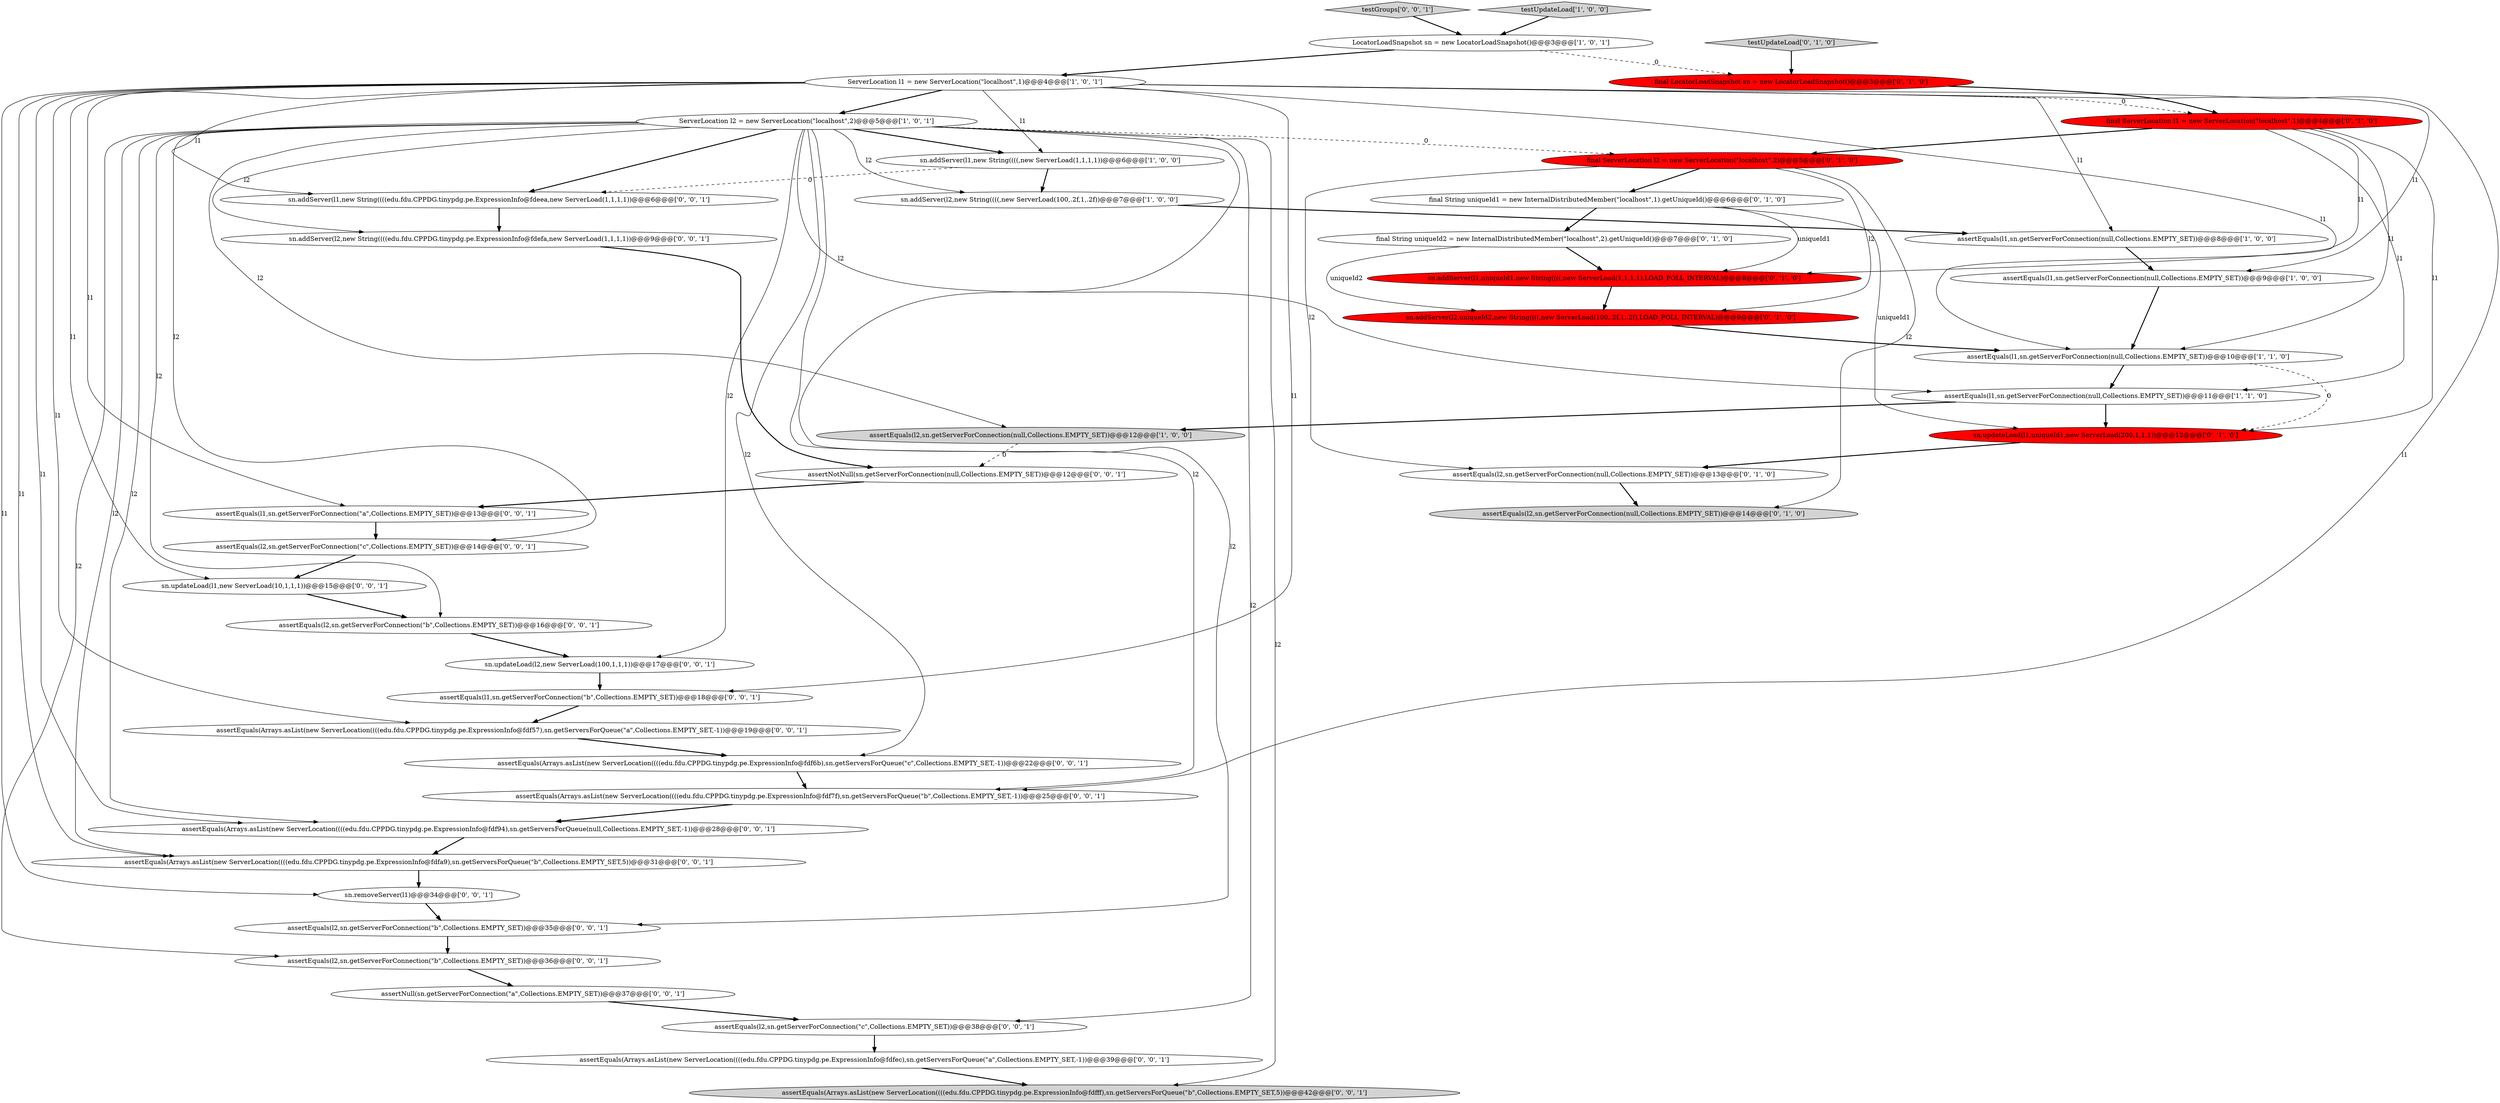 digraph {
40 [style = filled, label = "assertEquals(Arrays.asList(new ServerLocation((((edu.fdu.CPPDG.tinypdg.pe.ExpressionInfo@fdfa9),sn.getServersForQueue(\"b\",Collections.EMPTY_SET,5))@@@31@@@['0', '0', '1']", fillcolor = white, shape = ellipse image = "AAA0AAABBB3BBB"];
43 [style = filled, label = "sn.addServer(l2,new String((((edu.fdu.CPPDG.tinypdg.pe.ExpressionInfo@fdefa,new ServerLoad(1,1,1,1))@@@9@@@['0', '0', '1']", fillcolor = white, shape = ellipse image = "AAA0AAABBB3BBB"];
13 [style = filled, label = "final ServerLocation l1 = new ServerLocation(\"localhost\",1)@@@4@@@['0', '1', '0']", fillcolor = red, shape = ellipse image = "AAA1AAABBB2BBB"];
12 [style = filled, label = "assertEquals(l2,sn.getServerForConnection(null,Collections.EMPTY_SET))@@@14@@@['0', '1', '0']", fillcolor = lightgray, shape = ellipse image = "AAA0AAABBB2BBB"];
20 [style = filled, label = "sn.addServer(l1,uniqueId1,new String((((,new ServerLoad(1,1,1,1),LOAD_POLL_INTERVAL)@@@8@@@['0', '1', '0']", fillcolor = red, shape = ellipse image = "AAA1AAABBB2BBB"];
0 [style = filled, label = "sn.addServer(l2,new String((((,new ServerLoad(100,.2f,1,.2f))@@@7@@@['1', '0', '0']", fillcolor = white, shape = ellipse image = "AAA0AAABBB1BBB"];
23 [style = filled, label = "assertEquals(Arrays.asList(new ServerLocation((((edu.fdu.CPPDG.tinypdg.pe.ExpressionInfo@fdf7f),sn.getServersForQueue(\"b\",Collections.EMPTY_SET,-1))@@@25@@@['0', '0', '1']", fillcolor = white, shape = ellipse image = "AAA0AAABBB3BBB"];
34 [style = filled, label = "assertEquals(l1,sn.getServerForConnection(\"b\",Collections.EMPTY_SET))@@@18@@@['0', '0', '1']", fillcolor = white, shape = ellipse image = "AAA0AAABBB3BBB"];
35 [style = filled, label = "assertEquals(Arrays.asList(new ServerLocation((((edu.fdu.CPPDG.tinypdg.pe.ExpressionInfo@fdf94),sn.getServersForQueue(null,Collections.EMPTY_SET,-1))@@@28@@@['0', '0', '1']", fillcolor = white, shape = ellipse image = "AAA0AAABBB3BBB"];
1 [style = filled, label = "assertEquals(l1,sn.getServerForConnection(null,Collections.EMPTY_SET))@@@8@@@['1', '0', '0']", fillcolor = white, shape = ellipse image = "AAA0AAABBB1BBB"];
28 [style = filled, label = "assertEquals(Arrays.asList(new ServerLocation((((edu.fdu.CPPDG.tinypdg.pe.ExpressionInfo@fdf6b),sn.getServersForQueue(\"c\",Collections.EMPTY_SET,-1))@@@22@@@['0', '0', '1']", fillcolor = white, shape = ellipse image = "AAA0AAABBB3BBB"];
9 [style = filled, label = "assertEquals(l1,sn.getServerForConnection(null,Collections.EMPTY_SET))@@@9@@@['1', '0', '0']", fillcolor = white, shape = ellipse image = "AAA0AAABBB1BBB"];
7 [style = filled, label = "ServerLocation l1 = new ServerLocation(\"localhost\",1)@@@4@@@['1', '0', '1']", fillcolor = white, shape = ellipse image = "AAA0AAABBB1BBB"];
33 [style = filled, label = "testGroups['0', '0', '1']", fillcolor = lightgray, shape = diamond image = "AAA0AAABBB3BBB"];
42 [style = filled, label = "assertEquals(l2,sn.getServerForConnection(\"b\",Collections.EMPTY_SET))@@@36@@@['0', '0', '1']", fillcolor = white, shape = ellipse image = "AAA0AAABBB3BBB"];
14 [style = filled, label = "final LocatorLoadSnapshot sn = new LocatorLoadSnapshot()@@@3@@@['0', '1', '0']", fillcolor = red, shape = ellipse image = "AAA1AAABBB2BBB"];
26 [style = filled, label = "assertEquals(Arrays.asList(new ServerLocation((((edu.fdu.CPPDG.tinypdg.pe.ExpressionInfo@fdfec),sn.getServersForQueue(\"a\",Collections.EMPTY_SET,-1))@@@39@@@['0', '0', '1']", fillcolor = white, shape = ellipse image = "AAA0AAABBB3BBB"];
5 [style = filled, label = "assertEquals(l1,sn.getServerForConnection(null,Collections.EMPTY_SET))@@@10@@@['1', '1', '0']", fillcolor = white, shape = ellipse image = "AAA0AAABBB1BBB"];
17 [style = filled, label = "final String uniqueId1 = new InternalDistributedMember(\"localhost\",1).getUniqueId()@@@6@@@['0', '1', '0']", fillcolor = white, shape = ellipse image = "AAA0AAABBB2BBB"];
8 [style = filled, label = "assertEquals(l2,sn.getServerForConnection(null,Collections.EMPTY_SET))@@@12@@@['1', '0', '0']", fillcolor = lightgray, shape = ellipse image = "AAA0AAABBB1BBB"];
27 [style = filled, label = "assertEquals(Arrays.asList(new ServerLocation((((edu.fdu.CPPDG.tinypdg.pe.ExpressionInfo@fdf57),sn.getServersForQueue(\"a\",Collections.EMPTY_SET,-1))@@@19@@@['0', '0', '1']", fillcolor = white, shape = ellipse image = "AAA0AAABBB3BBB"];
38 [style = filled, label = "sn.updateLoad(l1,new ServerLoad(10,1,1,1))@@@15@@@['0', '0', '1']", fillcolor = white, shape = ellipse image = "AAA0AAABBB3BBB"];
30 [style = filled, label = "assertNotNull(sn.getServerForConnection(null,Collections.EMPTY_SET))@@@12@@@['0', '0', '1']", fillcolor = white, shape = ellipse image = "AAA0AAABBB3BBB"];
36 [style = filled, label = "assertEquals(l2,sn.getServerForConnection(\"b\",Collections.EMPTY_SET))@@@35@@@['0', '0', '1']", fillcolor = white, shape = ellipse image = "AAA0AAABBB3BBB"];
19 [style = filled, label = "final ServerLocation l2 = new ServerLocation(\"localhost\",2)@@@5@@@['0', '1', '0']", fillcolor = red, shape = ellipse image = "AAA1AAABBB2BBB"];
41 [style = filled, label = "sn.addServer(l1,new String((((edu.fdu.CPPDG.tinypdg.pe.ExpressionInfo@fdeea,new ServerLoad(1,1,1,1))@@@6@@@['0', '0', '1']", fillcolor = white, shape = ellipse image = "AAA0AAABBB3BBB"];
3 [style = filled, label = "LocatorLoadSnapshot sn = new LocatorLoadSnapshot()@@@3@@@['1', '0', '1']", fillcolor = white, shape = ellipse image = "AAA0AAABBB1BBB"];
4 [style = filled, label = "sn.addServer(l1,new String((((,new ServerLoad(1,1,1,1))@@@6@@@['1', '0', '0']", fillcolor = white, shape = ellipse image = "AAA0AAABBB1BBB"];
10 [style = filled, label = "testUpdateLoad['1', '0', '0']", fillcolor = lightgray, shape = diamond image = "AAA0AAABBB1BBB"];
25 [style = filled, label = "assertEquals(l2,sn.getServerForConnection(\"c\",Collections.EMPTY_SET))@@@38@@@['0', '0', '1']", fillcolor = white, shape = ellipse image = "AAA0AAABBB3BBB"];
11 [style = filled, label = "sn.addServer(l2,uniqueId2,new String((((,new ServerLoad(100,.2f,1,.2f),LOAD_POLL_INTERVAL)@@@9@@@['0', '1', '0']", fillcolor = red, shape = ellipse image = "AAA1AAABBB2BBB"];
32 [style = filled, label = "assertEquals(Arrays.asList(new ServerLocation((((edu.fdu.CPPDG.tinypdg.pe.ExpressionInfo@fdfff),sn.getServersForQueue(\"b\",Collections.EMPTY_SET,5))@@@42@@@['0', '0', '1']", fillcolor = lightgray, shape = ellipse image = "AAA0AAABBB3BBB"];
31 [style = filled, label = "assertEquals(l1,sn.getServerForConnection(\"a\",Collections.EMPTY_SET))@@@13@@@['0', '0', '1']", fillcolor = white, shape = ellipse image = "AAA0AAABBB3BBB"];
37 [style = filled, label = "sn.removeServer(l1)@@@34@@@['0', '0', '1']", fillcolor = white, shape = ellipse image = "AAA0AAABBB3BBB"];
39 [style = filled, label = "assertEquals(l2,sn.getServerForConnection(\"c\",Collections.EMPTY_SET))@@@14@@@['0', '0', '1']", fillcolor = white, shape = ellipse image = "AAA0AAABBB3BBB"];
21 [style = filled, label = "assertEquals(l2,sn.getServerForConnection(null,Collections.EMPTY_SET))@@@13@@@['0', '1', '0']", fillcolor = white, shape = ellipse image = "AAA0AAABBB2BBB"];
2 [style = filled, label = "ServerLocation l2 = new ServerLocation(\"localhost\",2)@@@5@@@['1', '0', '1']", fillcolor = white, shape = ellipse image = "AAA0AAABBB1BBB"];
24 [style = filled, label = "assertEquals(l2,sn.getServerForConnection(\"b\",Collections.EMPTY_SET))@@@16@@@['0', '0', '1']", fillcolor = white, shape = ellipse image = "AAA0AAABBB3BBB"];
6 [style = filled, label = "assertEquals(l1,sn.getServerForConnection(null,Collections.EMPTY_SET))@@@11@@@['1', '1', '0']", fillcolor = white, shape = ellipse image = "AAA0AAABBB1BBB"];
15 [style = filled, label = "testUpdateLoad['0', '1', '0']", fillcolor = lightgray, shape = diamond image = "AAA0AAABBB2BBB"];
18 [style = filled, label = "sn.updateLoad(l1,uniqueId1,new ServerLoad(200,1,1,1))@@@12@@@['0', '1', '0']", fillcolor = red, shape = ellipse image = "AAA1AAABBB2BBB"];
16 [style = filled, label = "final String uniqueId2 = new InternalDistributedMember(\"localhost\",2).getUniqueId()@@@7@@@['0', '1', '0']", fillcolor = white, shape = ellipse image = "AAA0AAABBB2BBB"];
29 [style = filled, label = "assertNull(sn.getServerForConnection(\"a\",Collections.EMPTY_SET))@@@37@@@['0', '0', '1']", fillcolor = white, shape = ellipse image = "AAA0AAABBB3BBB"];
22 [style = filled, label = "sn.updateLoad(l2,new ServerLoad(100,1,1,1))@@@17@@@['0', '0', '1']", fillcolor = white, shape = ellipse image = "AAA0AAABBB3BBB"];
2->22 [style = solid, label="l2"];
2->8 [style = solid, label="l2"];
2->19 [style = dashed, label="0"];
7->38 [style = solid, label="l1"];
19->11 [style = solid, label="l2"];
27->28 [style = bold, label=""];
2->25 [style = solid, label="l2"];
7->5 [style = solid, label="l1"];
42->29 [style = bold, label=""];
16->11 [style = solid, label="uniqueId2"];
7->4 [style = solid, label="l1"];
39->38 [style = bold, label=""];
9->5 [style = bold, label=""];
2->40 [style = solid, label="l2"];
8->30 [style = dashed, label="0"];
17->20 [style = solid, label="uniqueId1"];
17->16 [style = bold, label=""];
40->37 [style = bold, label=""];
13->20 [style = solid, label="l1"];
26->32 [style = bold, label=""];
33->3 [style = bold, label=""];
37->36 [style = bold, label=""];
17->18 [style = solid, label="uniqueId1"];
7->35 [style = solid, label="l1"];
2->32 [style = solid, label="l2"];
2->6 [style = solid, label="l2"];
7->27 [style = solid, label="l1"];
2->4 [style = bold, label=""];
4->0 [style = bold, label=""];
7->40 [style = solid, label="l1"];
23->35 [style = bold, label=""];
2->39 [style = solid, label="l2"];
35->40 [style = bold, label=""];
13->5 [style = solid, label="l1"];
5->6 [style = bold, label=""];
3->7 [style = bold, label=""];
7->2 [style = bold, label=""];
25->26 [style = bold, label=""];
16->20 [style = bold, label=""];
41->43 [style = bold, label=""];
36->42 [style = bold, label=""];
2->36 [style = solid, label="l2"];
4->41 [style = dashed, label="0"];
2->41 [style = bold, label=""];
2->43 [style = solid, label="l2"];
2->0 [style = solid, label="l2"];
15->14 [style = bold, label=""];
38->24 [style = bold, label=""];
6->18 [style = bold, label=""];
19->12 [style = solid, label="l2"];
2->35 [style = solid, label="l2"];
19->17 [style = bold, label=""];
1->9 [style = bold, label=""];
21->12 [style = bold, label=""];
2->42 [style = solid, label="l2"];
2->24 [style = solid, label="l2"];
11->5 [style = bold, label=""];
13->19 [style = bold, label=""];
7->1 [style = solid, label="l1"];
30->31 [style = bold, label=""];
28->23 [style = bold, label=""];
0->1 [style = bold, label=""];
13->6 [style = solid, label="l1"];
2->28 [style = solid, label="l2"];
7->13 [style = dashed, label="0"];
19->21 [style = solid, label="l2"];
31->39 [style = bold, label=""];
14->13 [style = bold, label=""];
18->21 [style = bold, label=""];
3->14 [style = dashed, label="0"];
20->11 [style = bold, label=""];
7->34 [style = solid, label="l1"];
7->9 [style = solid, label="l1"];
7->37 [style = solid, label="l1"];
29->25 [style = bold, label=""];
10->3 [style = bold, label=""];
7->41 [style = solid, label="l1"];
5->18 [style = dashed, label="0"];
24->22 [style = bold, label=""];
43->30 [style = bold, label=""];
22->34 [style = bold, label=""];
6->8 [style = bold, label=""];
7->23 [style = solid, label="l1"];
2->23 [style = solid, label="l2"];
13->18 [style = solid, label="l1"];
7->31 [style = solid, label="l1"];
34->27 [style = bold, label=""];
}
